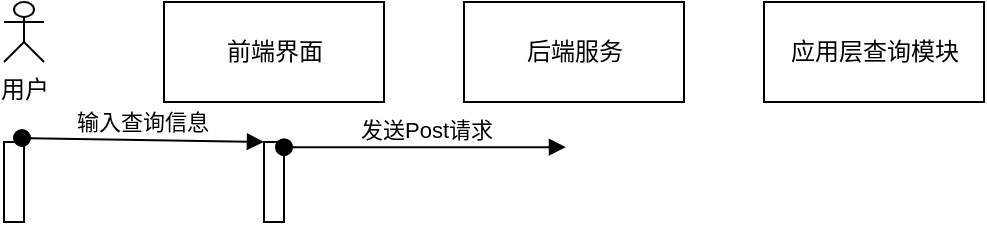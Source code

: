<mxfile version="17.2.3" type="github">
  <diagram id="SutuU4O2ehbbUhdFzhPI" name="第 1 页">
    <mxGraphModel dx="946" dy="479" grid="1" gridSize="10" guides="1" tooltips="1" connect="1" arrows="1" fold="1" page="1" pageScale="1" pageWidth="850" pageHeight="1100" math="0" shadow="0">
      <root>
        <mxCell id="0" />
        <mxCell id="1" parent="0" />
        <mxCell id="URj0abbctH1mQ-Ql0Kna-1" value="用户" style="shape=umlActor;verticalLabelPosition=bottom;verticalAlign=top;html=1;" vertex="1" parent="1">
          <mxGeometry x="120" y="80" width="20" height="30" as="geometry" />
        </mxCell>
        <mxCell id="URj0abbctH1mQ-Ql0Kna-3" value="前端界面" style="html=1;" vertex="1" parent="1">
          <mxGeometry x="200" y="80" width="110" height="50" as="geometry" />
        </mxCell>
        <mxCell id="URj0abbctH1mQ-Ql0Kna-4" value="后端服务" style="html=1;" vertex="1" parent="1">
          <mxGeometry x="350" y="80" width="110" height="50" as="geometry" />
        </mxCell>
        <mxCell id="URj0abbctH1mQ-Ql0Kna-5" value="应用层查询模块" style="html=1;" vertex="1" parent="1">
          <mxGeometry x="500" y="80" width="110" height="50" as="geometry" />
        </mxCell>
        <mxCell id="URj0abbctH1mQ-Ql0Kna-7" value="" style="html=1;points=[];perimeter=orthogonalPerimeter;" vertex="1" parent="1">
          <mxGeometry x="120" y="150" width="10" height="40" as="geometry" />
        </mxCell>
        <mxCell id="URj0abbctH1mQ-Ql0Kna-12" value="" style="html=1;points=[];perimeter=orthogonalPerimeter;" vertex="1" parent="1">
          <mxGeometry x="250" y="150" width="10" height="40" as="geometry" />
        </mxCell>
        <mxCell id="URj0abbctH1mQ-Ql0Kna-13" value="输入查询信息" style="html=1;verticalAlign=bottom;startArrow=oval;endArrow=block;startSize=8;rounded=0;exitX=0.9;exitY=-0.05;exitDx=0;exitDy=0;exitPerimeter=0;" edge="1" target="URj0abbctH1mQ-Ql0Kna-12" parent="1" source="URj0abbctH1mQ-Ql0Kna-7">
          <mxGeometry relative="1" as="geometry">
            <mxPoint x="190" y="170" as="sourcePoint" />
          </mxGeometry>
        </mxCell>
        <mxCell id="URj0abbctH1mQ-Ql0Kna-15" value="发送Post请求" style="html=1;verticalAlign=bottom;startArrow=oval;endArrow=block;startSize=8;rounded=0;entryX=0.1;entryY=0.18;entryDx=0;entryDy=0;entryPerimeter=0;" edge="1" parent="1" source="URj0abbctH1mQ-Ql0Kna-12">
          <mxGeometry relative="1" as="geometry">
            <mxPoint x="139" y="178" as="sourcePoint" />
            <mxPoint x="401" y="152.6" as="targetPoint" />
          </mxGeometry>
        </mxCell>
      </root>
    </mxGraphModel>
  </diagram>
</mxfile>
